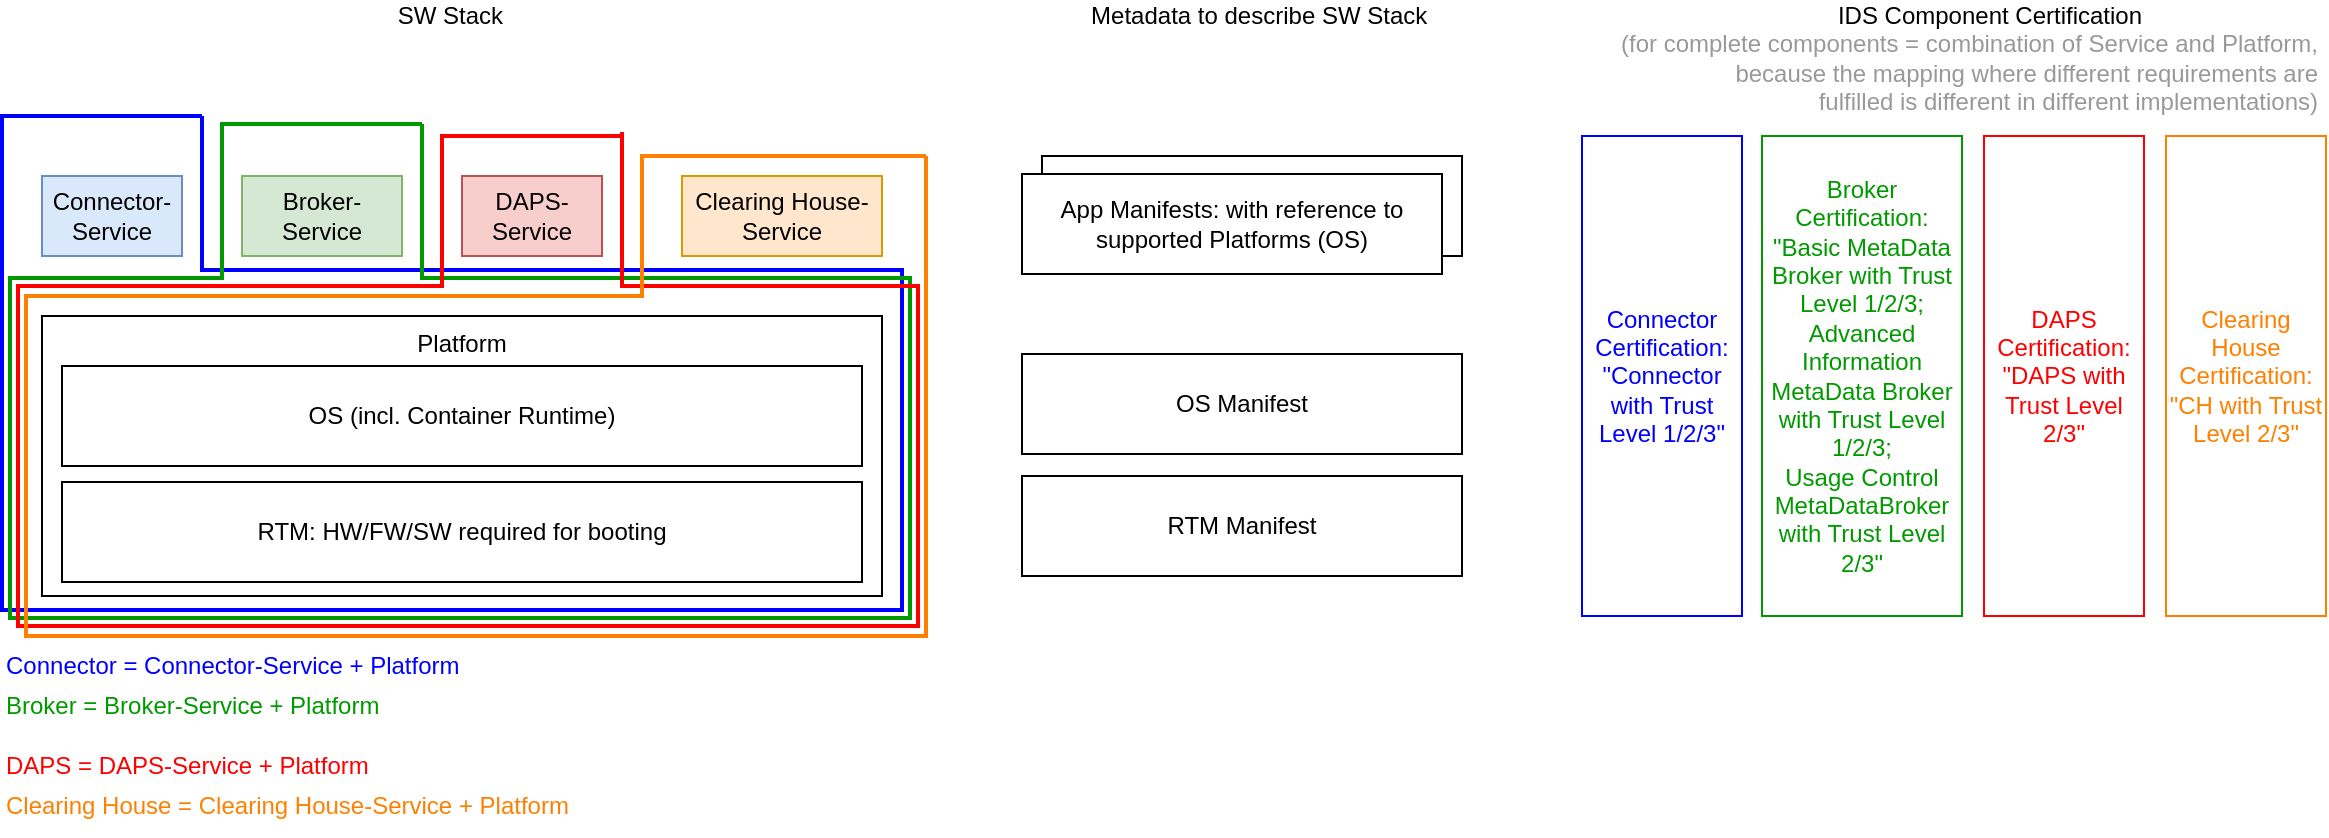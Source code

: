 <mxfile version="15.8.7" type="device"><diagram id="FOB0vDKNrFLflWHRrjKG" name="Page-1"><mxGraphModel dx="1355" dy="833" grid="1" gridSize="10" guides="1" tooltips="1" connect="1" arrows="1" fold="1" page="1" pageScale="1" pageWidth="850" pageHeight="1100" math="0" shadow="0"><root><mxCell id="0"/><mxCell id="1" parent="0"/><mxCell id="hSOW3-l-pKzD9sGPN9eP-12" value="App Manifests" style="rounded=0;whiteSpace=wrap;html=1;" vertex="1" parent="1"><mxGeometry x="640" y="250" width="210" height="50" as="geometry"/></mxCell><mxCell id="hSOW3-l-pKzD9sGPN9eP-1" value="Platform" style="rounded=0;whiteSpace=wrap;html=1;verticalAlign=top;" vertex="1" parent="1"><mxGeometry x="140" y="330" width="420" height="140" as="geometry"/></mxCell><mxCell id="hSOW3-l-pKzD9sGPN9eP-2" value="Connector-Service" style="rounded=0;whiteSpace=wrap;html=1;fillColor=#dae8fc;strokeColor=#6c8ebf;" vertex="1" parent="1"><mxGeometry x="140" y="260" width="70" height="40" as="geometry"/></mxCell><mxCell id="hSOW3-l-pKzD9sGPN9eP-3" value="Broker-Service" style="rounded=0;whiteSpace=wrap;html=1;fillColor=#d5e8d4;strokeColor=#82b366;" vertex="1" parent="1"><mxGeometry x="240" y="260" width="80" height="40" as="geometry"/></mxCell><mxCell id="hSOW3-l-pKzD9sGPN9eP-4" value="DAPS-Service" style="rounded=0;whiteSpace=wrap;html=1;fillColor=#f8cecc;strokeColor=#b85450;" vertex="1" parent="1"><mxGeometry x="350" y="260" width="70" height="40" as="geometry"/></mxCell><mxCell id="hSOW3-l-pKzD9sGPN9eP-5" value="Clearing House-Service" style="rounded=0;whiteSpace=wrap;html=1;fillColor=#ffe6cc;strokeColor=#d79b00;" vertex="1" parent="1"><mxGeometry x="460" y="260" width="100" height="40" as="geometry"/></mxCell><mxCell id="hSOW3-l-pKzD9sGPN9eP-6" value="RTM: HW/FW/SW required for booting" style="rounded=0;whiteSpace=wrap;html=1;" vertex="1" parent="1"><mxGeometry x="150" y="413" width="400" height="50" as="geometry"/></mxCell><mxCell id="hSOW3-l-pKzD9sGPN9eP-7" value="OS (incl. Container Runtime)" style="rounded=0;whiteSpace=wrap;html=1;" vertex="1" parent="1"><mxGeometry x="150" y="355" width="400" height="50" as="geometry"/></mxCell><mxCell id="hSOW3-l-pKzD9sGPN9eP-9" value="RTM Manifest" style="rounded=0;whiteSpace=wrap;html=1;" vertex="1" parent="1"><mxGeometry x="630" y="410" width="220" height="50" as="geometry"/></mxCell><mxCell id="hSOW3-l-pKzD9sGPN9eP-10" value="OS Manifest" style="rounded=0;whiteSpace=wrap;html=1;" vertex="1" parent="1"><mxGeometry x="630" y="349" width="220" height="50" as="geometry"/></mxCell><mxCell id="hSOW3-l-pKzD9sGPN9eP-11" value="App Manifests: with reference to supported Platforms (OS)" style="rounded=0;whiteSpace=wrap;html=1;" vertex="1" parent="1"><mxGeometry x="630" y="259" width="210" height="50" as="geometry"/></mxCell><mxCell id="hSOW3-l-pKzD9sGPN9eP-13" value="&lt;div&gt;&lt;span style=&quot;white-space: pre&quot;&gt;&#9;&lt;/span&gt;&lt;span style=&quot;white-space: pre&quot;&gt;&#9;&lt;/span&gt;&lt;span style=&quot;white-space: pre&quot;&gt;&#9;&lt;/span&gt;&lt;span style=&quot;white-space: pre&quot;&gt;&#9;&lt;/span&gt;&lt;span style=&quot;white-space: pre&quot;&gt;&#9;&lt;/span&gt;&lt;span&gt;SW Stack&lt;/span&gt;&lt;span style=&quot;white-space: pre&quot;&gt;&#9;&lt;/span&gt;&lt;span style=&quot;white-space: pre&quot;&gt;&#9;&lt;/span&gt;&lt;span style=&quot;white-space: pre&quot;&gt;&#9;&lt;/span&gt;&lt;span style=&quot;white-space: pre&quot;&gt;&#9;&lt;span style=&quot;white-space: pre&quot;&gt;&#9;&lt;/span&gt;&lt;/span&gt;&lt;span style=&quot;white-space: pre&quot;&gt;&#9;&lt;span style=&quot;white-space: pre&quot;&gt;&#9;&lt;/span&gt;&lt;span style=&quot;white-space: pre&quot;&gt;&#9;&lt;/span&gt;&lt;span style=&quot;white-space: pre&quot;&gt;&#9;&#9;&lt;span style=&quot;white-space: pre&quot;&gt;&#9;&lt;/span&gt;&lt;/span&gt;&lt;/span&gt;&lt;span&gt;Metadata to describe SW Stack&lt;/span&gt;&lt;span style=&quot;white-space: pre&quot;&gt;&#9;&lt;/span&gt;&lt;span style=&quot;white-space: pre&quot;&gt;&#9;&lt;/span&gt;&lt;span style=&quot;white-space: pre&quot;&gt;&#9;&lt;/span&gt;&lt;span style=&quot;white-space: pre&quot;&gt;&#9;&lt;/span&gt;&lt;span style=&quot;white-space: pre&quot;&gt;&#9;&lt;span style=&quot;white-space: pre&quot;&gt;&#9;&lt;/span&gt;&lt;span style=&quot;white-space: pre&quot;&gt;&#9;&lt;/span&gt;&lt;span style=&quot;white-space: pre&quot;&gt;&#9;&lt;/span&gt;&lt;/span&gt;&lt;span&gt;IDS Component Certification&amp;nbsp;&lt;span style=&quot;white-space: pre&quot;&gt;&#9;&lt;/span&gt;&lt;span style=&quot;white-space: pre&quot;&gt;&#9;&lt;/span&gt;&lt;span style=&quot;white-space: pre&quot;&gt;&#9;&lt;/span&gt;&lt;span style=&quot;white-space: pre&quot;&gt;&#9;&lt;/span&gt;&lt;/span&gt;&lt;/div&gt;&lt;div&gt;&lt;span&gt;&lt;font color=&quot;#999999&quot;&gt;(for complete components = combination of Service and Platform, &lt;br&gt;because the mapping where different requirements are &lt;br&gt;fulfilled is different in different implementations)&lt;/font&gt;&lt;/span&gt;&lt;/div&gt;" style="text;html=1;strokeColor=none;fillColor=none;align=right;verticalAlign=middle;whiteSpace=wrap;rounded=0;" vertex="1" parent="1"><mxGeometry x="125" y="186" width="1155" height="30" as="geometry"/></mxCell><mxCell id="hSOW3-l-pKzD9sGPN9eP-16" value="" style="endArrow=none;html=1;rounded=0;fontColor=#FF0000;strokeColor=#0000FF;strokeWidth=2;" edge="1" parent="1"><mxGeometry width="50" height="50" relative="1" as="geometry"><mxPoint x="220" y="230" as="sourcePoint"/><mxPoint x="220" y="230" as="targetPoint"/><Array as="points"><mxPoint x="220" y="307"/><mxPoint x="570" y="307"/><mxPoint x="570" y="477"/><mxPoint x="120" y="477"/><mxPoint x="120" y="230"/></Array></mxGeometry></mxCell><mxCell id="hSOW3-l-pKzD9sGPN9eP-17" value="Connector = Connector-Service + Platform" style="text;html=1;strokeColor=none;fillColor=none;align=left;verticalAlign=middle;whiteSpace=wrap;rounded=0;fontColor=#0000FF;" vertex="1" parent="1"><mxGeometry x="120" y="490" width="245" height="30" as="geometry"/></mxCell><mxCell id="hSOW3-l-pKzD9sGPN9eP-18" value="&lt;font color=&quot;#009900&quot;&gt;Broker = Broker-Service + Platform&lt;/font&gt;" style="text;html=1;strokeColor=none;fillColor=none;align=left;verticalAlign=middle;whiteSpace=wrap;rounded=0;fontColor=#0000FF;" vertex="1" parent="1"><mxGeometry x="120" y="510" width="245" height="30" as="geometry"/></mxCell><mxCell id="hSOW3-l-pKzD9sGPN9eP-19" value="" style="endArrow=none;html=1;rounded=0;fontColor=#FF0000;strokeColor=#009900;strokeWidth=2;" edge="1" parent="1"><mxGeometry width="50" height="50" relative="1" as="geometry"><mxPoint x="330" y="234" as="sourcePoint"/><mxPoint x="330" y="234" as="targetPoint"/><Array as="points"><mxPoint x="330" y="311"/><mxPoint x="574" y="311"/><mxPoint x="574" y="481"/><mxPoint x="124" y="481"/><mxPoint x="124" y="311"/><mxPoint x="230" y="311"/><mxPoint x="230" y="234"/></Array></mxGeometry></mxCell><mxCell id="hSOW3-l-pKzD9sGPN9eP-20" value="" style="endArrow=none;html=1;rounded=0;fontColor=#FF0000;strokeColor=#FF0000;strokeWidth=2;" edge="1" parent="1"><mxGeometry width="50" height="50" relative="1" as="geometry"><mxPoint x="430" y="238" as="sourcePoint"/><mxPoint x="430" y="240" as="targetPoint"/><Array as="points"><mxPoint x="430" y="315"/><mxPoint x="578" y="315"/><mxPoint x="578" y="485"/><mxPoint x="128" y="485"/><mxPoint x="128" y="315"/><mxPoint x="340" y="315"/><mxPoint x="340" y="240"/></Array></mxGeometry></mxCell><mxCell id="hSOW3-l-pKzD9sGPN9eP-21" value="&lt;font&gt;DAPS = DAPS-Service + Platform&lt;/font&gt;" style="text;html=1;strokeColor=none;fillColor=none;align=left;verticalAlign=middle;whiteSpace=wrap;rounded=0;fontColor=#FF0000;" vertex="1" parent="1"><mxGeometry x="120" y="540" width="245" height="30" as="geometry"/></mxCell><mxCell id="hSOW3-l-pKzD9sGPN9eP-22" value="" style="endArrow=none;html=1;rounded=0;fontColor=#FF0000;strokeColor=#FF8000;strokeWidth=2;" edge="1" parent="1"><mxGeometry width="50" height="50" relative="1" as="geometry"><mxPoint x="582" y="250" as="sourcePoint"/><mxPoint x="582" y="250" as="targetPoint"/><Array as="points"><mxPoint x="582" y="320"/><mxPoint x="582" y="490"/><mxPoint x="132" y="490"/><mxPoint x="132" y="320"/><mxPoint x="440" y="320"/><mxPoint x="440" y="250"/></Array></mxGeometry></mxCell><mxCell id="hSOW3-l-pKzD9sGPN9eP-23" value="&lt;font&gt;Clearing House = Clearing House-Service + Platform&lt;/font&gt;" style="text;html=1;strokeColor=none;fillColor=none;align=left;verticalAlign=middle;whiteSpace=wrap;rounded=0;fontColor=#FF8000;" vertex="1" parent="1"><mxGeometry x="120" y="560" width="310" height="30" as="geometry"/></mxCell><mxCell id="hSOW3-l-pKzD9sGPN9eP-27" value="Connector Certification:&lt;br&gt;&quot;Connector with Trust Level 1/2/3&quot;" style="rounded=0;whiteSpace=wrap;html=1;fontColor=#0000FF;strokeColor=#0000FF;" vertex="1" parent="1"><mxGeometry x="910" y="240" width="80" height="240" as="geometry"/></mxCell><mxCell id="hSOW3-l-pKzD9sGPN9eP-28" value="Broker Certification:&lt;br&gt;&quot;Basic MetaData Broker with Trust Level 1/2/3;&lt;br&gt;Advanced Information MetaData Broker with Trust Level 1/2/3;&lt;br&gt;Usage Control MetaDataBroker with Trust Level 2/3&quot;" style="rounded=0;whiteSpace=wrap;html=1;fontColor=#009900;strokeColor=#009900;" vertex="1" parent="1"><mxGeometry x="1000" y="240" width="100" height="240" as="geometry"/></mxCell><mxCell id="hSOW3-l-pKzD9sGPN9eP-29" value="DAPS Certification:&lt;br&gt;&quot;DAPS with Trust Level 2/3&quot;" style="rounded=0;whiteSpace=wrap;html=1;fontColor=#FF0000;strokeColor=#FF0000;" vertex="1" parent="1"><mxGeometry x="1111" y="240" width="80" height="240" as="geometry"/></mxCell><mxCell id="hSOW3-l-pKzD9sGPN9eP-30" value="Clearing House Certification:&lt;br&gt;&quot;CH with Trust Level 2/3&quot;" style="rounded=0;whiteSpace=wrap;html=1;fontColor=#FF8000;strokeColor=#FF8000;" vertex="1" parent="1"><mxGeometry x="1202" y="240" width="80" height="240" as="geometry"/></mxCell></root></mxGraphModel></diagram></mxfile>